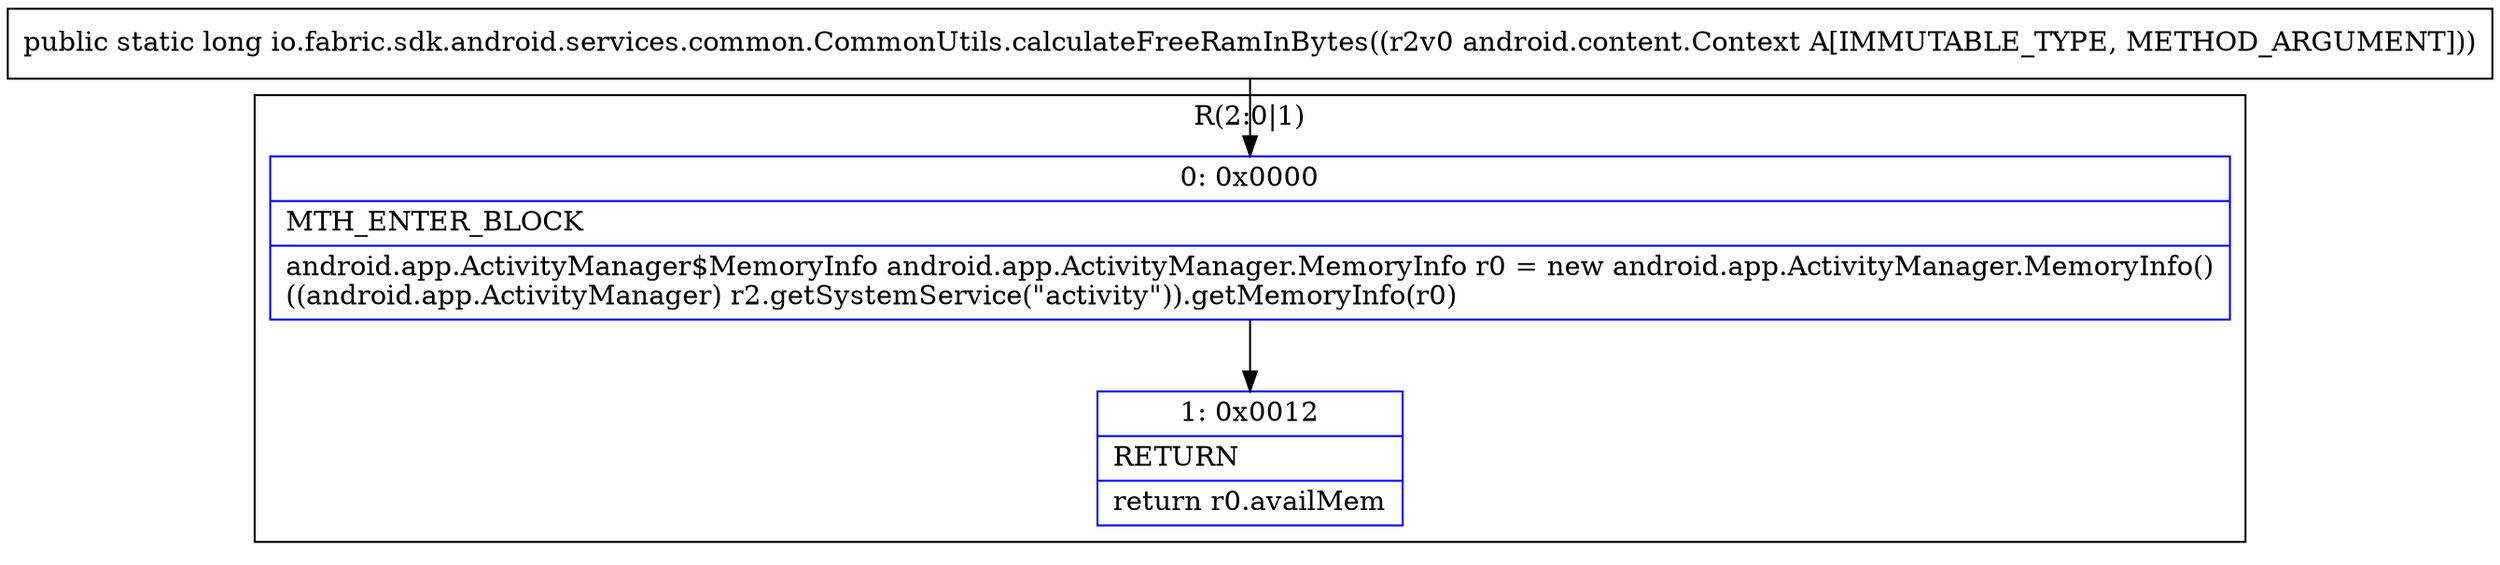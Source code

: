 digraph "CFG forio.fabric.sdk.android.services.common.CommonUtils.calculateFreeRamInBytes(Landroid\/content\/Context;)J" {
subgraph cluster_Region_145427301 {
label = "R(2:0|1)";
node [shape=record,color=blue];
Node_0 [shape=record,label="{0\:\ 0x0000|MTH_ENTER_BLOCK\l|android.app.ActivityManager$MemoryInfo android.app.ActivityManager.MemoryInfo r0 = new android.app.ActivityManager.MemoryInfo()\l((android.app.ActivityManager) r2.getSystemService(\"activity\")).getMemoryInfo(r0)\l}"];
Node_1 [shape=record,label="{1\:\ 0x0012|RETURN\l|return r0.availMem\l}"];
}
MethodNode[shape=record,label="{public static long io.fabric.sdk.android.services.common.CommonUtils.calculateFreeRamInBytes((r2v0 android.content.Context A[IMMUTABLE_TYPE, METHOD_ARGUMENT])) }"];
MethodNode -> Node_0;
Node_0 -> Node_1;
}

